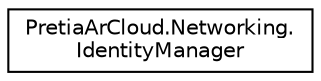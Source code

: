 digraph "Graphical Class Hierarchy"
{
 // LATEX_PDF_SIZE
  edge [fontname="Helvetica",fontsize="10",labelfontname="Helvetica",labelfontsize="10"];
  node [fontname="Helvetica",fontsize="10",shape=record];
  rankdir="LR";
  Node0 [label="PretiaArCloud.Networking.\lIdentityManager",height=0.2,width=0.4,color="black", fillcolor="white", style="filled",URL="$classPretiaArCloud_1_1Networking_1_1IdentityManager.html",tooltip=" "];
}
